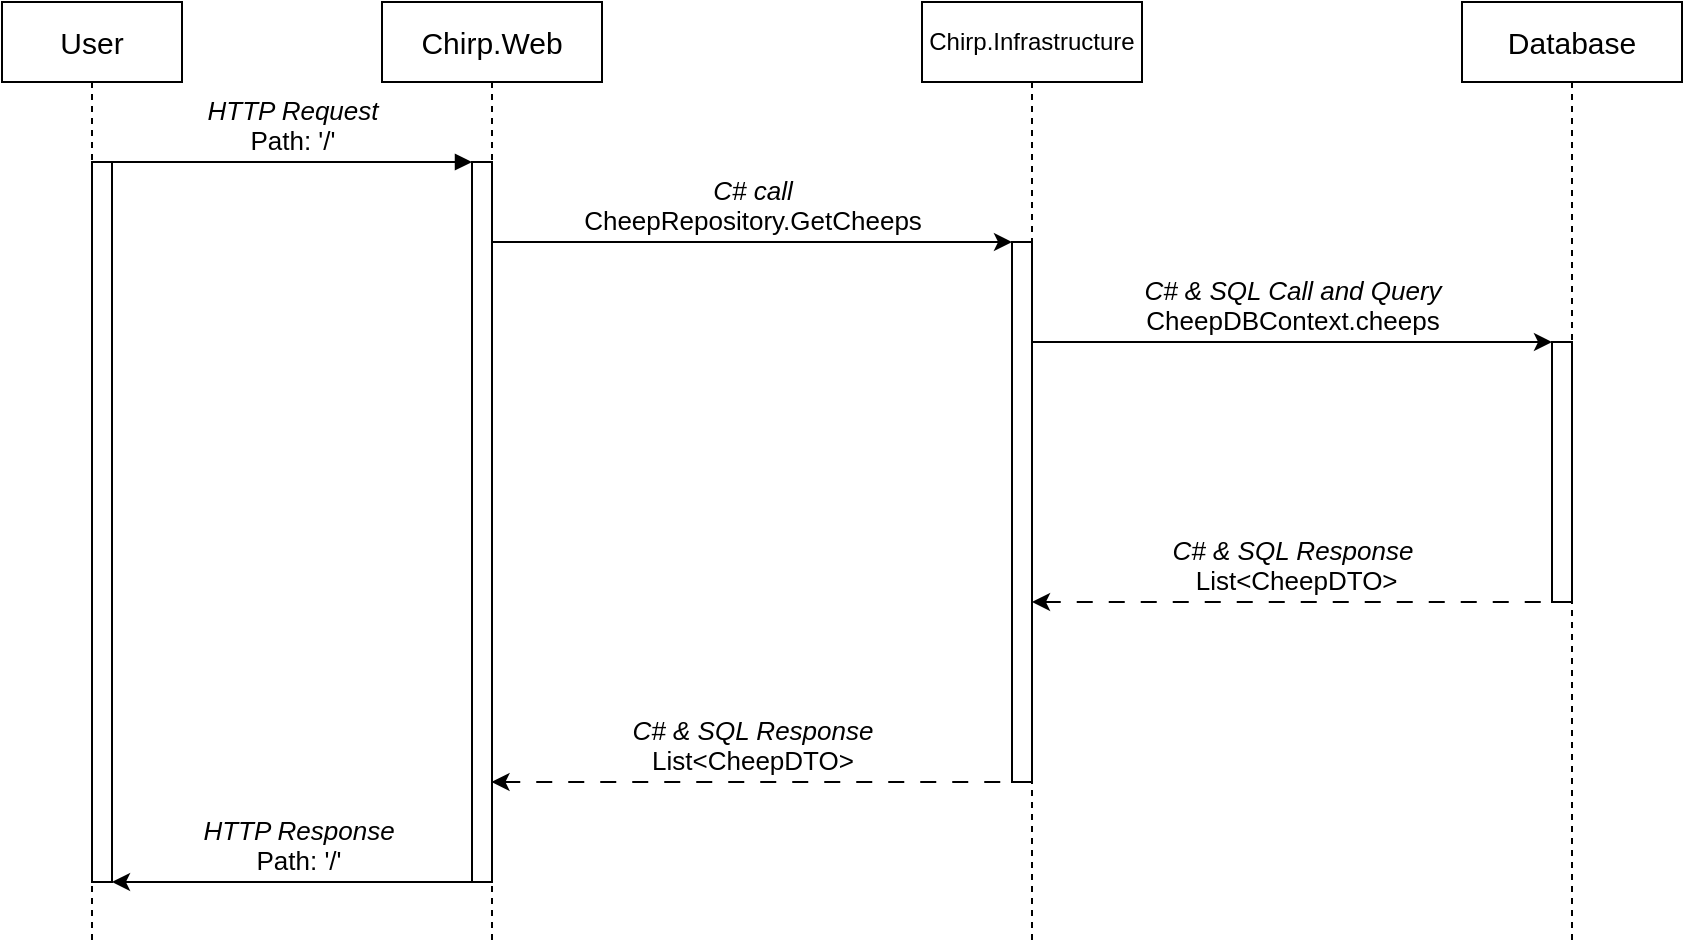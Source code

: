<mxfile version="25.0.3">
  <diagram name="Page-1" id="2YBvvXClWsGukQMizWep">
    <mxGraphModel dx="873" dy="594" grid="1" gridSize="10" guides="1" tooltips="1" connect="1" arrows="1" fold="1" page="1" pageScale="1" pageWidth="850" pageHeight="1100" math="0" shadow="0">
      <root>
        <mxCell id="0" />
        <mxCell id="1" parent="0" />
        <mxCell id="aM9ryv3xv72pqoxQDRHE-1" value="&lt;font style=&quot;font-size: 15px;&quot;&gt;User&lt;/font&gt;" style="shape=umlLifeline;perimeter=lifelinePerimeter;whiteSpace=wrap;html=1;container=0;dropTarget=0;collapsible=0;recursiveResize=0;outlineConnect=0;portConstraint=eastwest;newEdgeStyle={&quot;edgeStyle&quot;:&quot;elbowEdgeStyle&quot;,&quot;elbow&quot;:&quot;vertical&quot;,&quot;curved&quot;:0,&quot;rounded&quot;:0};" parent="1" vertex="1">
          <mxGeometry x="80" y="40" width="90" height="470" as="geometry" />
        </mxCell>
        <mxCell id="aM9ryv3xv72pqoxQDRHE-2" value="" style="html=1;points=[];perimeter=orthogonalPerimeter;outlineConnect=0;targetShapes=umlLifeline;portConstraint=eastwest;newEdgeStyle={&quot;edgeStyle&quot;:&quot;elbowEdgeStyle&quot;,&quot;elbow&quot;:&quot;vertical&quot;,&quot;curved&quot;:0,&quot;rounded&quot;:0};" parent="aM9ryv3xv72pqoxQDRHE-1" vertex="1">
          <mxGeometry x="45" y="80" width="10" height="360" as="geometry" />
        </mxCell>
        <mxCell id="aM9ryv3xv72pqoxQDRHE-5" value="&lt;font style=&quot;font-size: 15px;&quot;&gt;Chirp.Web&lt;/font&gt;" style="shape=umlLifeline;perimeter=lifelinePerimeter;whiteSpace=wrap;html=1;container=0;dropTarget=0;collapsible=0;recursiveResize=0;outlineConnect=0;portConstraint=eastwest;newEdgeStyle={&quot;edgeStyle&quot;:&quot;elbowEdgeStyle&quot;,&quot;elbow&quot;:&quot;vertical&quot;,&quot;curved&quot;:0,&quot;rounded&quot;:0};" parent="1" vertex="1">
          <mxGeometry x="270" y="40" width="110" height="470" as="geometry" />
        </mxCell>
        <mxCell id="aM9ryv3xv72pqoxQDRHE-6" value="" style="html=1;points=[];perimeter=orthogonalPerimeter;outlineConnect=0;targetShapes=umlLifeline;portConstraint=eastwest;newEdgeStyle={&quot;edgeStyle&quot;:&quot;elbowEdgeStyle&quot;,&quot;elbow&quot;:&quot;vertical&quot;,&quot;curved&quot;:0,&quot;rounded&quot;:0};" parent="aM9ryv3xv72pqoxQDRHE-5" vertex="1">
          <mxGeometry x="45" y="80" width="10" height="360" as="geometry" />
        </mxCell>
        <mxCell id="aM9ryv3xv72pqoxQDRHE-7" value="&lt;i&gt;&lt;font style=&quot;font-size: 13px;&quot;&gt;HTTP Request&lt;/font&gt;&lt;/i&gt;&lt;div&gt;&lt;font style=&quot;font-size: 13px;&quot;&gt;Path: &#39;/&#39;&lt;/font&gt;&lt;/div&gt;" style="html=1;verticalAlign=bottom;endArrow=block;edgeStyle=elbowEdgeStyle;elbow=vertical;curved=0;rounded=0;" parent="1" source="aM9ryv3xv72pqoxQDRHE-2" target="aM9ryv3xv72pqoxQDRHE-6" edge="1">
          <mxGeometry relative="1" as="geometry">
            <mxPoint x="195" y="130" as="sourcePoint" />
            <Array as="points">
              <mxPoint x="180" y="120" />
            </Array>
          </mxGeometry>
        </mxCell>
        <mxCell id="9dzD17S70cex56hJFyjR-1" value="&lt;font style=&quot;font-size: 13px;&quot;&gt;&lt;i style=&quot;&quot;&gt;C# call&lt;/i&gt;&lt;br&gt;&lt;/font&gt;&lt;div&gt;&lt;font style=&quot;font-size: 13px;&quot;&gt;CheepRepository.GetCheeps&lt;/font&gt;&lt;/div&gt;" style="html=1;verticalAlign=bottom;endArrow=classic;edgeStyle=elbowEdgeStyle;elbow=vertical;curved=0;rounded=0;endFill=1;" edge="1" parent="1" source="aM9ryv3xv72pqoxQDRHE-5" target="9dzD17S70cex56hJFyjR-3">
          <mxGeometry relative="1" as="geometry">
            <mxPoint x="385" y="160" as="sourcePoint" />
            <Array as="points">
              <mxPoint x="440" y="160" />
              <mxPoint x="590" y="160" />
              <mxPoint x="435" y="159.78" />
            </Array>
            <mxPoint x="635" y="160" as="targetPoint" />
          </mxGeometry>
        </mxCell>
        <mxCell id="9dzD17S70cex56hJFyjR-2" value="Chirp.Infrastructure" style="shape=umlLifeline;perimeter=lifelinePerimeter;whiteSpace=wrap;html=1;container=0;dropTarget=0;collapsible=0;recursiveResize=0;outlineConnect=0;portConstraint=eastwest;newEdgeStyle={&quot;edgeStyle&quot;:&quot;elbowEdgeStyle&quot;,&quot;elbow&quot;:&quot;vertical&quot;,&quot;curved&quot;:0,&quot;rounded&quot;:0};" vertex="1" parent="1">
          <mxGeometry x="540" y="40" width="110" height="470" as="geometry" />
        </mxCell>
        <mxCell id="9dzD17S70cex56hJFyjR-3" value="" style="html=1;points=[];perimeter=orthogonalPerimeter;outlineConnect=0;targetShapes=umlLifeline;portConstraint=eastwest;newEdgeStyle={&quot;edgeStyle&quot;:&quot;elbowEdgeStyle&quot;,&quot;elbow&quot;:&quot;vertical&quot;,&quot;curved&quot;:0,&quot;rounded&quot;:0};" vertex="1" parent="9dzD17S70cex56hJFyjR-2">
          <mxGeometry x="45" y="120" width="10" height="270" as="geometry" />
        </mxCell>
        <mxCell id="9dzD17S70cex56hJFyjR-4" value="&lt;font style=&quot;font-size: 15px;&quot;&gt;Database&lt;/font&gt;" style="shape=umlLifeline;perimeter=lifelinePerimeter;whiteSpace=wrap;html=1;container=0;dropTarget=0;collapsible=0;recursiveResize=0;outlineConnect=0;portConstraint=eastwest;newEdgeStyle={&quot;edgeStyle&quot;:&quot;elbowEdgeStyle&quot;,&quot;elbow&quot;:&quot;vertical&quot;,&quot;curved&quot;:0,&quot;rounded&quot;:0};" vertex="1" parent="1">
          <mxGeometry x="810" y="40" width="110" height="470" as="geometry" />
        </mxCell>
        <mxCell id="9dzD17S70cex56hJFyjR-5" value="" style="html=1;points=[];perimeter=orthogonalPerimeter;outlineConnect=0;targetShapes=umlLifeline;portConstraint=eastwest;newEdgeStyle={&quot;edgeStyle&quot;:&quot;elbowEdgeStyle&quot;,&quot;elbow&quot;:&quot;vertical&quot;,&quot;curved&quot;:0,&quot;rounded&quot;:0};" vertex="1" parent="9dzD17S70cex56hJFyjR-4">
          <mxGeometry x="45" y="170" width="10" height="130" as="geometry" />
        </mxCell>
        <mxCell id="9dzD17S70cex56hJFyjR-6" value="&lt;font style=&quot;font-size: 13px;&quot;&gt;&lt;i style=&quot;&quot;&gt;C# &amp;amp; SQL Call and Query&lt;/i&gt;&lt;br&gt;&lt;/font&gt;&lt;div&gt;&lt;font style=&quot;font-size: 13px;&quot;&gt;CheepDBContext.cheeps&lt;/font&gt;&lt;/div&gt;" style="html=1;verticalAlign=bottom;endArrow=classic;edgeStyle=elbowEdgeStyle;elbow=vertical;curved=0;rounded=0;endFill=1;" edge="1" parent="1" source="9dzD17S70cex56hJFyjR-2" target="9dzD17S70cex56hJFyjR-5">
          <mxGeometry relative="1" as="geometry">
            <mxPoint x="609.999" y="180" as="sourcePoint" />
            <Array as="points">
              <mxPoint x="840" y="210" />
              <mxPoint x="810.24" y="180" />
              <mxPoint x="655.24" y="179.78" />
            </Array>
            <mxPoint x="870" y="180" as="targetPoint" />
          </mxGeometry>
        </mxCell>
        <mxCell id="9dzD17S70cex56hJFyjR-7" value="&lt;font style=&quot;font-size: 13px;&quot;&gt;&lt;i style=&quot;&quot;&gt;C# &amp;amp; SQL Response&lt;/i&gt;&lt;br&gt;&lt;/font&gt;&lt;div&gt;&lt;font style=&quot;font-size: 13px;&quot;&gt;&amp;nbsp;List&amp;lt;CheepDTO&amp;gt;&lt;/font&gt;&lt;/div&gt;" style="html=1;verticalAlign=bottom;endArrow=none;edgeStyle=elbowEdgeStyle;elbow=vertical;curved=0;rounded=0;endFill=0;startArrow=classic;startFill=1;dashed=1;dashPattern=8 8;" edge="1" parent="1" source="9dzD17S70cex56hJFyjR-2" target="9dzD17S70cex56hJFyjR-5">
          <mxGeometry relative="1" as="geometry">
            <mxPoint x="650" y="270" as="sourcePoint" />
            <Array as="points">
              <mxPoint x="840" y="340" />
              <mxPoint x="830" y="390" />
              <mxPoint x="750" y="230" />
              <mxPoint x="800" y="270" />
              <mxPoint x="645" y="219.78" />
            </Array>
            <mxPoint x="910" y="270" as="targetPoint" />
          </mxGeometry>
        </mxCell>
        <mxCell id="9dzD17S70cex56hJFyjR-8" value="&lt;font style=&quot;font-size: 13px;&quot;&gt;&lt;i style=&quot;&quot;&gt;C# &amp;amp; SQL Response&lt;/i&gt;&lt;br&gt;&lt;/font&gt;&lt;div&gt;&lt;font style=&quot;font-size: 13px;&quot;&gt;List&amp;lt;CheepDTO&amp;gt;&lt;/font&gt;&lt;/div&gt;" style="html=1;verticalAlign=bottom;endArrow=none;edgeStyle=elbowEdgeStyle;elbow=vertical;curved=0;rounded=0;endFill=0;startArrow=classic;startFill=1;dashed=1;dashPattern=8 8;" edge="1" parent="1">
          <mxGeometry relative="1" as="geometry">
            <mxPoint x="324.759" y="430.0" as="sourcePoint" />
            <Array as="points">
              <mxPoint x="395" y="430" />
              <mxPoint x="445" y="470" />
              <mxPoint x="290" y="419.78" />
            </Array>
            <mxPoint x="585" y="430.0" as="targetPoint" />
          </mxGeometry>
        </mxCell>
        <mxCell id="9dzD17S70cex56hJFyjR-9" value="&lt;i&gt;&lt;font style=&quot;font-size: 13px;&quot;&gt;HTTP Response&lt;/font&gt;&lt;/i&gt;&lt;div&gt;&lt;font style=&quot;font-size: 13px;&quot;&gt;Path: &#39;/&#39;&lt;/font&gt;&lt;/div&gt;" style="html=1;verticalAlign=bottom;endArrow=none;edgeStyle=elbowEdgeStyle;elbow=vertical;curved=0;rounded=0;endFill=0;startArrow=classic;startFill=1;" edge="1" parent="1" source="aM9ryv3xv72pqoxQDRHE-2">
          <mxGeometry relative="1" as="geometry">
            <mxPoint x="140" y="479.89" as="sourcePoint" />
            <Array as="points">
              <mxPoint x="330" y="480" />
              <mxPoint x="170" y="519.89" />
              <mxPoint x="15" y="469.67" />
            </Array>
            <mxPoint x="320" y="479.89" as="targetPoint" />
          </mxGeometry>
        </mxCell>
      </root>
    </mxGraphModel>
  </diagram>
</mxfile>
